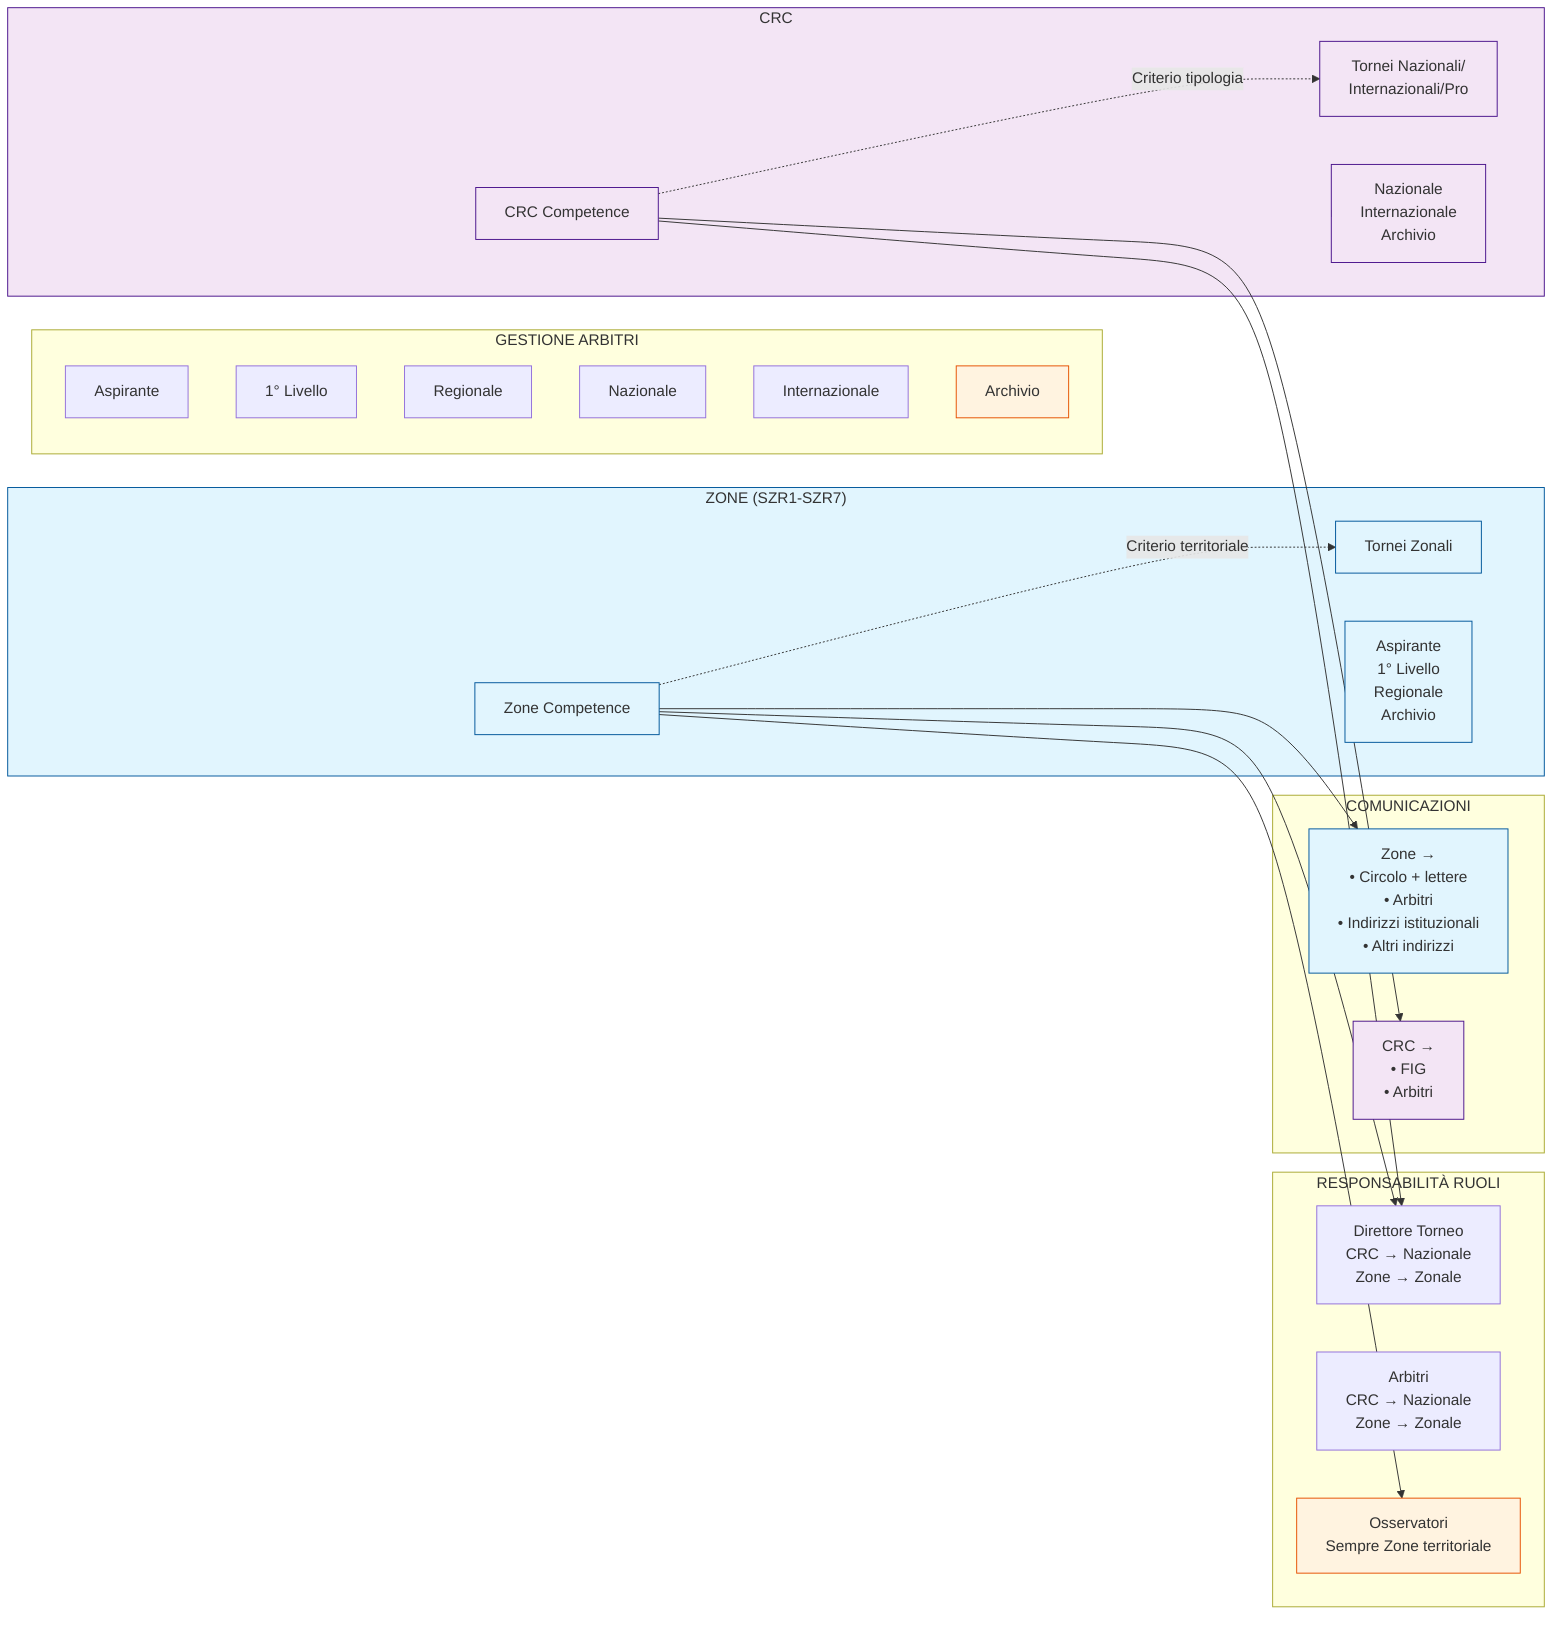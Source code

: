 graph LR
    subgraph ARBITRI["GESTIONE ARBITRI"]
        ASP[Aspirante]
        PRIMO[1° Livello]
        REG[Regionale]
        NAZ[Nazionale]
        INT[Internazionale]
        ARCH[Archivio]
    end

    subgraph ZONE["ZONE (SZR1-SZR7)"]
        ZC[Zone Competence]
        ZT[Tornei Zonali]
        ZA_TYPES[Aspirante<br/>1° Livello<br/>Regionale<br/>Archivio]
    end

    subgraph CRC_COMP["CRC"]
        CC[CRC Competence]
        CT[Tornei Nazionali/<br/>Internazionali/Pro]
        CA_TYPES[Nazionale<br/>Internazionale<br/>Archivio]
    end

    subgraph ROLES_RESP["RESPONSABILITÀ RUOLI"]
        DT_RESP[Direttore Torneo<br/>CRC → Nazionale<br/>Zone → Zonale]
        ARB_RESP[Arbitri<br/>CRC → Nazionale<br/>Zone → Zonale]
        OSS_RESP[Osservatori<br/>Sempre Zone territoriale]
    end

    subgraph COMM["COMUNICAZIONI"]
        Z_COMM[Zone →<br/>• Circolo + lettere<br/>• Arbitri<br/>• Indirizzi istituzionali<br/>• Altri indirizzi]
        C_COMM[CRC →<br/>• FIG<br/>• Arbitri]
    end

    %% Competenze arbitri
    ZONE --> ZA_TYPES
    CRC_COMP --> CA_TYPES

    %% Competenze tornei
    ZC -.->|Criterio territoriale| ZT
    CC -.->|Criterio tipologia| CT

    %% Responsabilità
    ZC --> DT_RESP
    CC --> DT_RESP
    ZC --> OSS_RESP

    %% Comunicazioni
    ZC --> Z_COMM
    CC --> C_COMM

    classDef zone fill:#e1f5fe,stroke:#01579b
    classDef crc fill:#f3e5f5,stroke:#4a148c
    classDef shared fill:#fff3e0,stroke:#e65100

    class ZONE,ZC,ZT,ZA_TYPES,Z_COMM zone
    class CRC_COMP,CC,CT,CA_TYPES,C_COMM crc
    class ARCH,OSS_RESP, shared